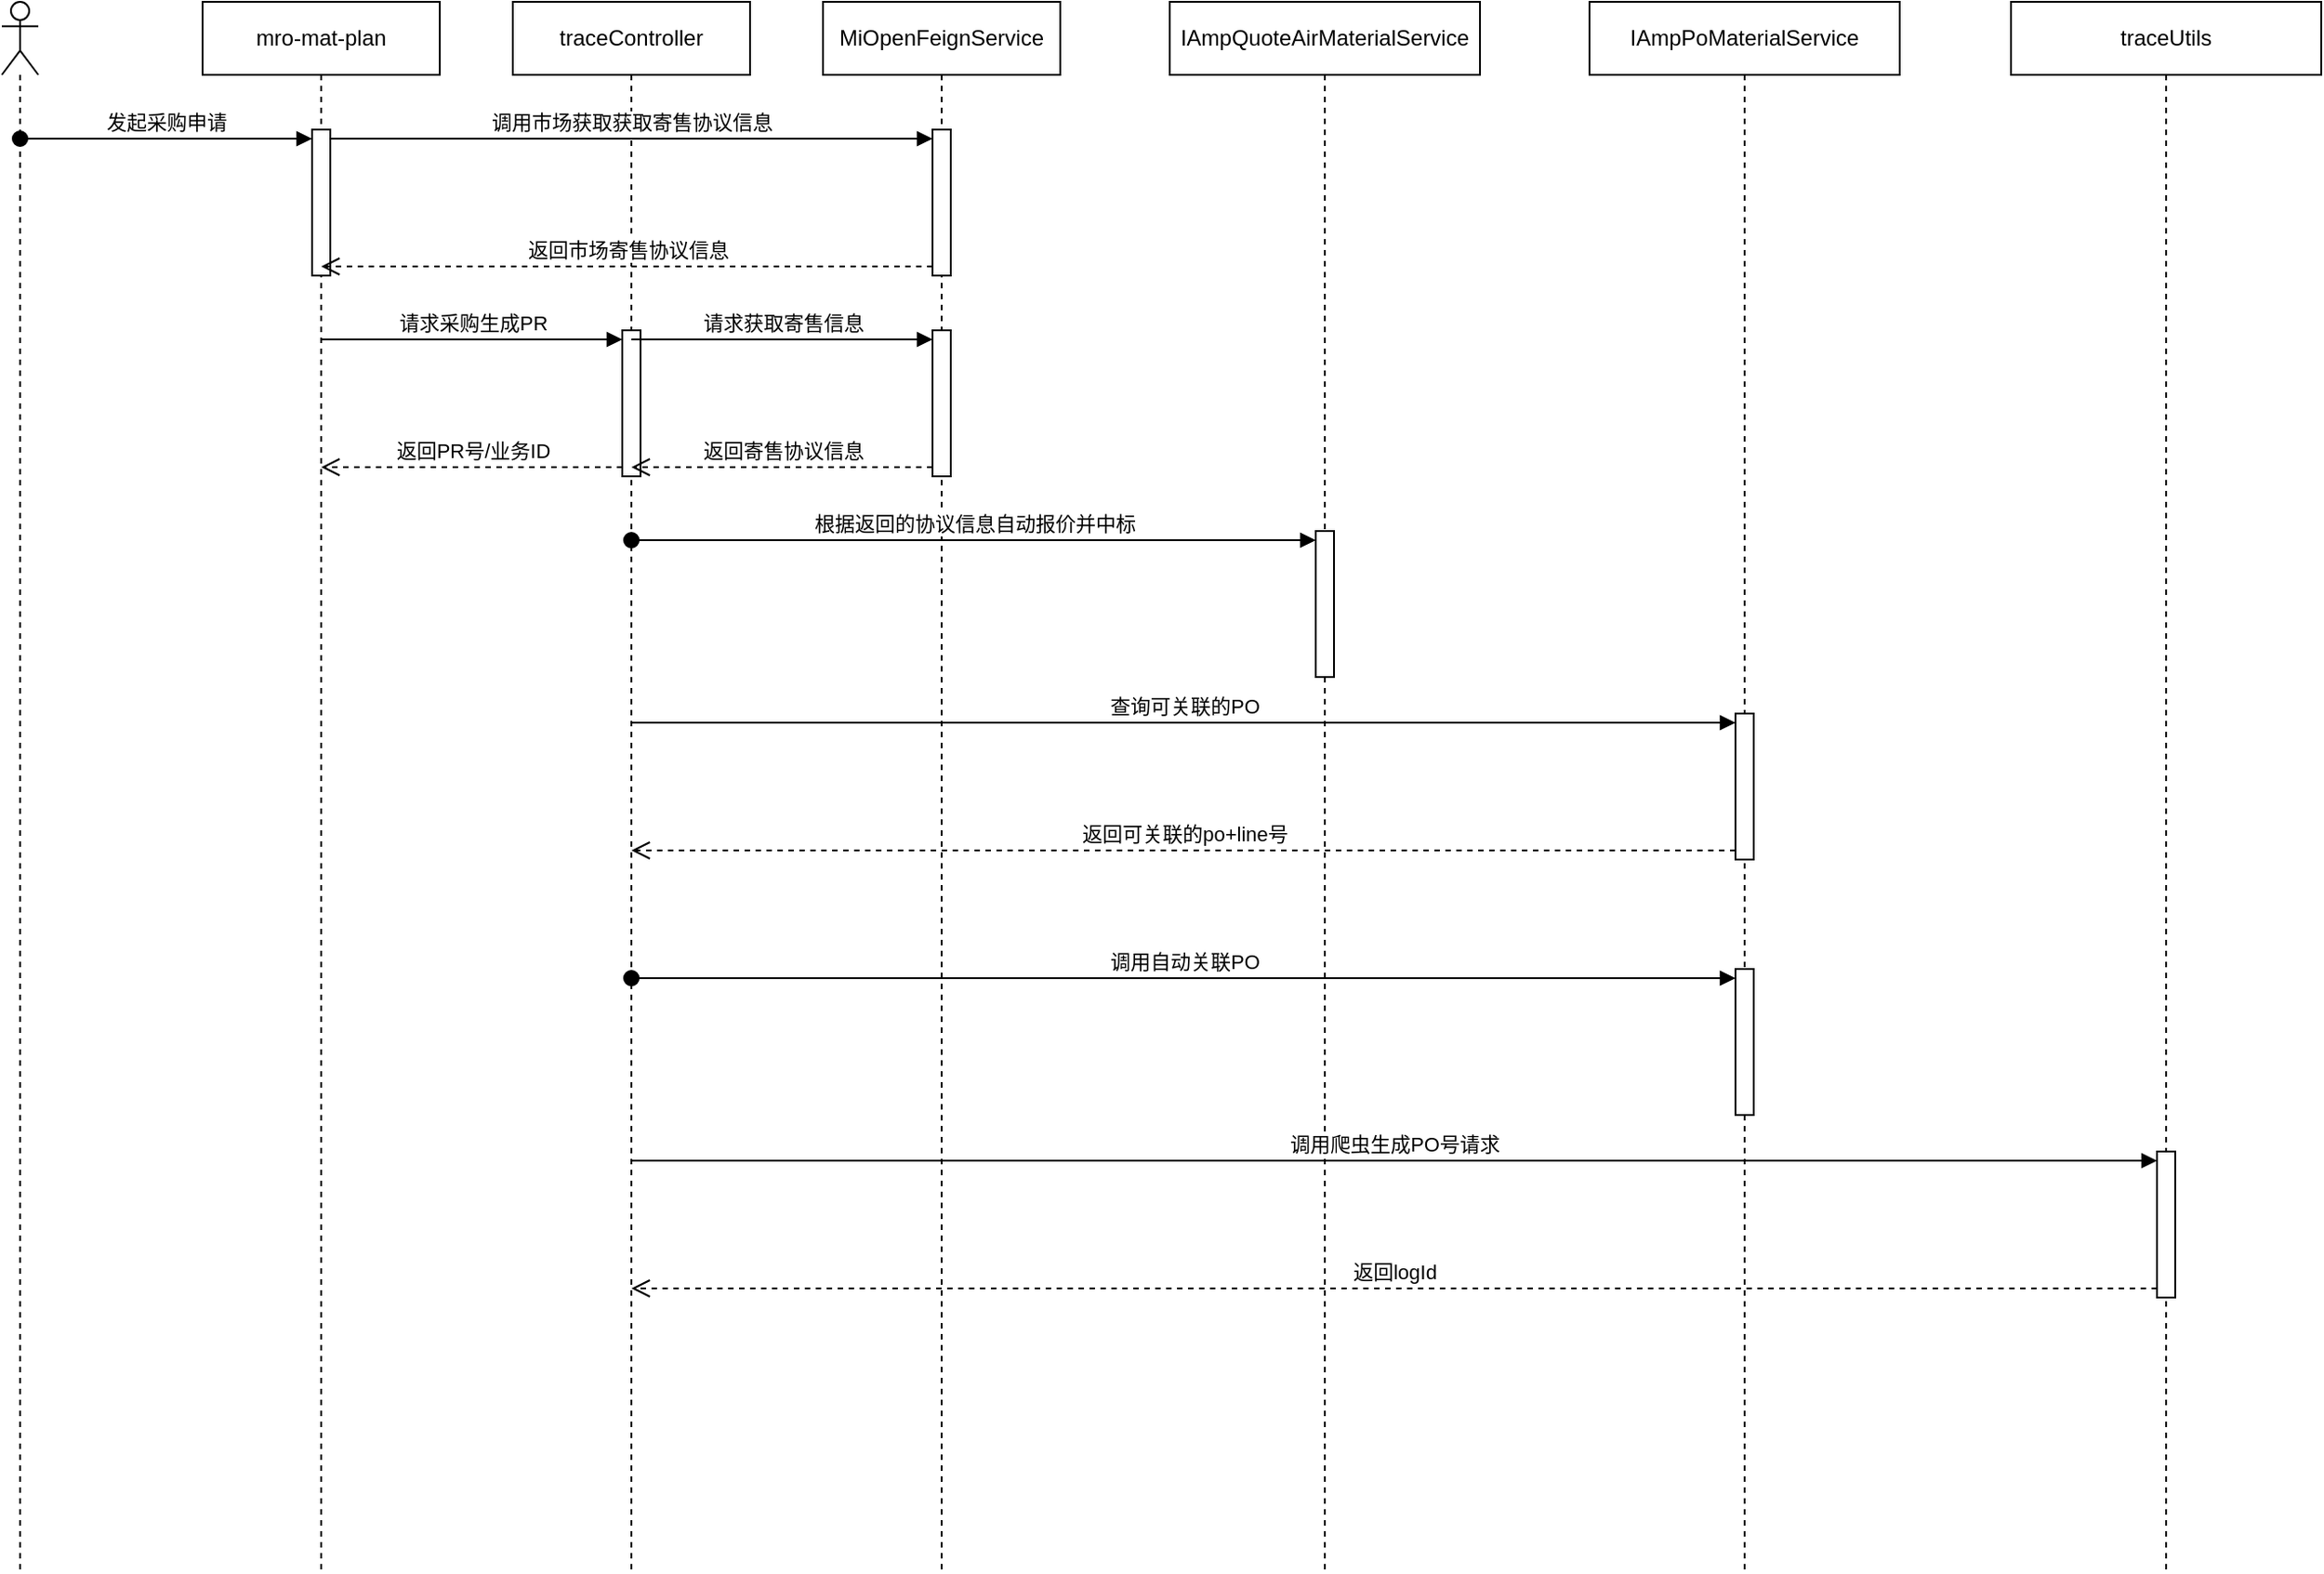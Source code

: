 <mxfile version="24.6.5" type="github">
  <diagram name="第 1 页" id="XZnX0gN0xxwrkZ87rzK0">
    <mxGraphModel dx="1647" dy="865" grid="1" gridSize="10" guides="1" tooltips="1" connect="1" arrows="1" fold="1" page="1" pageScale="1" pageWidth="827" pageHeight="1169" math="0" shadow="0">
      <root>
        <mxCell id="0" />
        <mxCell id="1" parent="0" />
        <mxCell id="zn1JRJ17HzTD-g17DCoP-41" value="" style="shape=umlLifeline;perimeter=lifelinePerimeter;whiteSpace=wrap;html=1;container=1;dropTarget=0;collapsible=0;recursiveResize=0;outlineConnect=0;portConstraint=eastwest;newEdgeStyle={&quot;curved&quot;:0,&quot;rounded&quot;:0};participant=umlActor;" vertex="1" parent="1">
          <mxGeometry x="140" y="140" width="20" height="860" as="geometry" />
        </mxCell>
        <mxCell id="zn1JRJ17HzTD-g17DCoP-42" value="MiOpenFeignService" style="shape=umlLifeline;perimeter=lifelinePerimeter;whiteSpace=wrap;html=1;container=1;dropTarget=0;collapsible=0;recursiveResize=0;outlineConnect=0;portConstraint=eastwest;newEdgeStyle={&quot;curved&quot;:0,&quot;rounded&quot;:0};" vertex="1" parent="1">
          <mxGeometry x="590" y="140" width="130" height="860" as="geometry" />
        </mxCell>
        <mxCell id="zn1JRJ17HzTD-g17DCoP-54" value="" style="html=1;points=[[0,0,0,0,5],[0,1,0,0,-5],[1,0,0,0,5],[1,1,0,0,-5]];perimeter=orthogonalPerimeter;outlineConnect=0;targetShapes=umlLifeline;portConstraint=eastwest;newEdgeStyle={&quot;curved&quot;:0,&quot;rounded&quot;:0};" vertex="1" parent="zn1JRJ17HzTD-g17DCoP-42">
          <mxGeometry x="60" y="70" width="10" height="80" as="geometry" />
        </mxCell>
        <mxCell id="zn1JRJ17HzTD-g17DCoP-60" value="" style="html=1;points=[[0,0,0,0,5],[0,1,0,0,-5],[1,0,0,0,5],[1,1,0,0,-5]];perimeter=orthogonalPerimeter;outlineConnect=0;targetShapes=umlLifeline;portConstraint=eastwest;newEdgeStyle={&quot;curved&quot;:0,&quot;rounded&quot;:0};" vertex="1" parent="zn1JRJ17HzTD-g17DCoP-42">
          <mxGeometry x="60" y="180" width="10" height="80" as="geometry" />
        </mxCell>
        <mxCell id="zn1JRJ17HzTD-g17DCoP-43" value="mro-mat-plan" style="shape=umlLifeline;perimeter=lifelinePerimeter;whiteSpace=wrap;html=1;container=1;dropTarget=0;collapsible=0;recursiveResize=0;outlineConnect=0;portConstraint=eastwest;newEdgeStyle={&quot;curved&quot;:0,&quot;rounded&quot;:0};" vertex="1" parent="1">
          <mxGeometry x="250" y="140" width="130" height="860" as="geometry" />
        </mxCell>
        <mxCell id="zn1JRJ17HzTD-g17DCoP-48" value="" style="html=1;points=[[0,0,0,0,5],[0,1,0,0,-5],[1,0,0,0,5],[1,1,0,0,-5]];perimeter=orthogonalPerimeter;outlineConnect=0;targetShapes=umlLifeline;portConstraint=eastwest;newEdgeStyle={&quot;curved&quot;:0,&quot;rounded&quot;:0};" vertex="1" parent="zn1JRJ17HzTD-g17DCoP-43">
          <mxGeometry x="60" y="70" width="10" height="80" as="geometry" />
        </mxCell>
        <mxCell id="zn1JRJ17HzTD-g17DCoP-44" value="traceController" style="shape=umlLifeline;perimeter=lifelinePerimeter;whiteSpace=wrap;html=1;container=1;dropTarget=0;collapsible=0;recursiveResize=0;outlineConnect=0;portConstraint=eastwest;newEdgeStyle={&quot;curved&quot;:0,&quot;rounded&quot;:0};" vertex="1" parent="1">
          <mxGeometry x="420" y="140" width="130" height="860" as="geometry" />
        </mxCell>
        <mxCell id="zn1JRJ17HzTD-g17DCoP-57" value="" style="html=1;points=[[0,0,0,0,5],[0,1,0,0,-5],[1,0,0,0,5],[1,1,0,0,-5]];perimeter=orthogonalPerimeter;outlineConnect=0;targetShapes=umlLifeline;portConstraint=eastwest;newEdgeStyle={&quot;curved&quot;:0,&quot;rounded&quot;:0};" vertex="1" parent="zn1JRJ17HzTD-g17DCoP-44">
          <mxGeometry x="60" y="180" width="10" height="80" as="geometry" />
        </mxCell>
        <mxCell id="zn1JRJ17HzTD-g17DCoP-49" value="发起采购申请" style="html=1;verticalAlign=bottom;startArrow=oval;endArrow=block;startSize=8;curved=0;rounded=0;entryX=0;entryY=0;entryDx=0;entryDy=5;" edge="1" target="zn1JRJ17HzTD-g17DCoP-48" parent="1" source="zn1JRJ17HzTD-g17DCoP-41">
          <mxGeometry relative="1" as="geometry">
            <mxPoint x="240" y="215" as="sourcePoint" />
          </mxGeometry>
        </mxCell>
        <mxCell id="zn1JRJ17HzTD-g17DCoP-55" value="调用市场获取获取寄售协议信息" style="html=1;verticalAlign=bottom;endArrow=block;curved=0;rounded=0;entryX=0;entryY=0;entryDx=0;entryDy=5;" edge="1" target="zn1JRJ17HzTD-g17DCoP-54" parent="1" source="zn1JRJ17HzTD-g17DCoP-48">
          <mxGeometry relative="1" as="geometry">
            <mxPoint x="580" y="215" as="sourcePoint" />
          </mxGeometry>
        </mxCell>
        <mxCell id="zn1JRJ17HzTD-g17DCoP-56" value="返回市场寄售协议信息" style="html=1;verticalAlign=bottom;endArrow=open;dashed=1;endSize=8;curved=0;rounded=0;exitX=0;exitY=1;exitDx=0;exitDy=-5;" edge="1" source="zn1JRJ17HzTD-g17DCoP-54" parent="1" target="zn1JRJ17HzTD-g17DCoP-43">
          <mxGeometry relative="1" as="geometry">
            <mxPoint x="580" y="285" as="targetPoint" />
          </mxGeometry>
        </mxCell>
        <mxCell id="zn1JRJ17HzTD-g17DCoP-58" value="请求采购生成PR" style="html=1;verticalAlign=bottom;endArrow=block;curved=0;rounded=0;entryX=0;entryY=0;entryDx=0;entryDy=5;" edge="1" target="zn1JRJ17HzTD-g17DCoP-57" parent="1" source="zn1JRJ17HzTD-g17DCoP-43">
          <mxGeometry x="0.003" relative="1" as="geometry">
            <mxPoint x="410" y="325" as="sourcePoint" />
            <mxPoint as="offset" />
          </mxGeometry>
        </mxCell>
        <mxCell id="zn1JRJ17HzTD-g17DCoP-59" value="返回PR号/业务ID" style="html=1;verticalAlign=bottom;endArrow=open;dashed=1;endSize=8;curved=0;rounded=0;exitX=0;exitY=1;exitDx=0;exitDy=-5;" edge="1" source="zn1JRJ17HzTD-g17DCoP-57" parent="1" target="zn1JRJ17HzTD-g17DCoP-43">
          <mxGeometry x="0.003" relative="1" as="geometry">
            <mxPoint x="410" y="395" as="targetPoint" />
            <mxPoint as="offset" />
          </mxGeometry>
        </mxCell>
        <mxCell id="zn1JRJ17HzTD-g17DCoP-61" value="请求获取寄售信息" style="html=1;verticalAlign=bottom;endArrow=block;curved=0;rounded=0;entryX=0;entryY=0;entryDx=0;entryDy=5;" edge="1" target="zn1JRJ17HzTD-g17DCoP-60" parent="1" source="zn1JRJ17HzTD-g17DCoP-44">
          <mxGeometry relative="1" as="geometry">
            <mxPoint x="580" y="325" as="sourcePoint" />
          </mxGeometry>
        </mxCell>
        <mxCell id="zn1JRJ17HzTD-g17DCoP-62" value="返回寄售协议信息" style="html=1;verticalAlign=bottom;endArrow=open;dashed=1;endSize=8;curved=0;rounded=0;exitX=0;exitY=1;exitDx=0;exitDy=-5;" edge="1" source="zn1JRJ17HzTD-g17DCoP-60" parent="1" target="zn1JRJ17HzTD-g17DCoP-44">
          <mxGeometry relative="1" as="geometry">
            <mxPoint x="580" y="395" as="targetPoint" />
          </mxGeometry>
        </mxCell>
        <mxCell id="zn1JRJ17HzTD-g17DCoP-63" value="IAmpQuoteAirMaterialService" style="shape=umlLifeline;perimeter=lifelinePerimeter;whiteSpace=wrap;html=1;container=1;dropTarget=0;collapsible=0;recursiveResize=0;outlineConnect=0;portConstraint=eastwest;newEdgeStyle={&quot;curved&quot;:0,&quot;rounded&quot;:0};" vertex="1" parent="1">
          <mxGeometry x="780" y="140" width="170" height="860" as="geometry" />
        </mxCell>
        <mxCell id="zn1JRJ17HzTD-g17DCoP-64" value="" style="html=1;points=[[0,0,0,0,5],[0,1,0,0,-5],[1,0,0,0,5],[1,1,0,0,-5]];perimeter=orthogonalPerimeter;outlineConnect=0;targetShapes=umlLifeline;portConstraint=eastwest;newEdgeStyle={&quot;curved&quot;:0,&quot;rounded&quot;:0};" vertex="1" parent="zn1JRJ17HzTD-g17DCoP-63">
          <mxGeometry x="80" y="290" width="10" height="80" as="geometry" />
        </mxCell>
        <mxCell id="zn1JRJ17HzTD-g17DCoP-65" value="根据返回的协议信息自动报价并中标" style="html=1;verticalAlign=bottom;startArrow=oval;endArrow=block;startSize=8;curved=0;rounded=0;entryX=0;entryY=0;entryDx=0;entryDy=5;" edge="1" target="zn1JRJ17HzTD-g17DCoP-64" parent="1" source="zn1JRJ17HzTD-g17DCoP-44">
          <mxGeometry relative="1" as="geometry">
            <mxPoint x="790" y="435" as="sourcePoint" />
            <mxPoint as="offset" />
          </mxGeometry>
        </mxCell>
        <mxCell id="zn1JRJ17HzTD-g17DCoP-67" value="IAmpPoMaterialService" style="shape=umlLifeline;perimeter=lifelinePerimeter;whiteSpace=wrap;html=1;container=1;dropTarget=0;collapsible=0;recursiveResize=0;outlineConnect=0;portConstraint=eastwest;newEdgeStyle={&quot;curved&quot;:0,&quot;rounded&quot;:0};" vertex="1" parent="1">
          <mxGeometry x="1010" y="140" width="170" height="860" as="geometry" />
        </mxCell>
        <mxCell id="zn1JRJ17HzTD-g17DCoP-87" value="" style="html=1;points=[[0,0,0,0,5],[0,1,0,0,-5],[1,0,0,0,5],[1,1,0,0,-5]];perimeter=orthogonalPerimeter;outlineConnect=0;targetShapes=umlLifeline;portConstraint=eastwest;newEdgeStyle={&quot;curved&quot;:0,&quot;rounded&quot;:0};" vertex="1" parent="zn1JRJ17HzTD-g17DCoP-67">
          <mxGeometry x="80" y="390" width="10" height="80" as="geometry" />
        </mxCell>
        <mxCell id="zn1JRJ17HzTD-g17DCoP-92" value="" style="html=1;points=[[0,0,0,0,5],[0,1,0,0,-5],[1,0,0,0,5],[1,1,0,0,-5]];perimeter=orthogonalPerimeter;outlineConnect=0;targetShapes=umlLifeline;portConstraint=eastwest;newEdgeStyle={&quot;curved&quot;:0,&quot;rounded&quot;:0};" vertex="1" parent="zn1JRJ17HzTD-g17DCoP-67">
          <mxGeometry x="80" y="530" width="10" height="80" as="geometry" />
        </mxCell>
        <mxCell id="zn1JRJ17HzTD-g17DCoP-72" value="traceUtils" style="shape=umlLifeline;perimeter=lifelinePerimeter;whiteSpace=wrap;html=1;container=1;dropTarget=0;collapsible=0;recursiveResize=0;outlineConnect=0;portConstraint=eastwest;newEdgeStyle={&quot;curved&quot;:0,&quot;rounded&quot;:0};" vertex="1" parent="1">
          <mxGeometry x="1241" y="140" width="170" height="860" as="geometry" />
        </mxCell>
        <mxCell id="zn1JRJ17HzTD-g17DCoP-95" value="" style="html=1;points=[[0,0,0,0,5],[0,1,0,0,-5],[1,0,0,0,5],[1,1,0,0,-5]];perimeter=orthogonalPerimeter;outlineConnect=0;targetShapes=umlLifeline;portConstraint=eastwest;newEdgeStyle={&quot;curved&quot;:0,&quot;rounded&quot;:0};" vertex="1" parent="zn1JRJ17HzTD-g17DCoP-72">
          <mxGeometry x="80" y="630" width="10" height="80" as="geometry" />
        </mxCell>
        <mxCell id="zn1JRJ17HzTD-g17DCoP-88" value="查询可关联的PO" style="html=1;verticalAlign=bottom;endArrow=block;curved=0;rounded=0;entryX=0;entryY=0;entryDx=0;entryDy=5;" edge="1" target="zn1JRJ17HzTD-g17DCoP-87" parent="1" source="zn1JRJ17HzTD-g17DCoP-44">
          <mxGeometry relative="1" as="geometry">
            <mxPoint x="1020" y="535" as="sourcePoint" />
          </mxGeometry>
        </mxCell>
        <mxCell id="zn1JRJ17HzTD-g17DCoP-89" value="返回可关联的po+line号" style="html=1;verticalAlign=bottom;endArrow=open;dashed=1;endSize=8;curved=0;rounded=0;exitX=0;exitY=1;exitDx=0;exitDy=-5;" edge="1" source="zn1JRJ17HzTD-g17DCoP-87" parent="1" target="zn1JRJ17HzTD-g17DCoP-44">
          <mxGeometry relative="1" as="geometry">
            <mxPoint x="1020" y="605" as="targetPoint" />
          </mxGeometry>
        </mxCell>
        <mxCell id="zn1JRJ17HzTD-g17DCoP-93" value="调用自动关联PO" style="html=1;verticalAlign=bottom;startArrow=oval;endArrow=block;startSize=8;curved=0;rounded=0;entryX=0;entryY=0;entryDx=0;entryDy=5;" edge="1" target="zn1JRJ17HzTD-g17DCoP-92" parent="1" source="zn1JRJ17HzTD-g17DCoP-44">
          <mxGeometry relative="1" as="geometry">
            <mxPoint x="1020" y="695" as="sourcePoint" />
          </mxGeometry>
        </mxCell>
        <mxCell id="zn1JRJ17HzTD-g17DCoP-96" value="调用爬虫生成PO号请求" style="html=1;verticalAlign=bottom;endArrow=block;curved=0;rounded=0;entryX=0;entryY=0;entryDx=0;entryDy=5;" edge="1" target="zn1JRJ17HzTD-g17DCoP-95" parent="1" source="zn1JRJ17HzTD-g17DCoP-44">
          <mxGeometry relative="1" as="geometry">
            <mxPoint x="1251" y="775" as="sourcePoint" />
          </mxGeometry>
        </mxCell>
        <mxCell id="zn1JRJ17HzTD-g17DCoP-97" value="返回logId" style="html=1;verticalAlign=bottom;endArrow=open;dashed=1;endSize=8;curved=0;rounded=0;exitX=0;exitY=1;exitDx=0;exitDy=-5;" edge="1" source="zn1JRJ17HzTD-g17DCoP-95" parent="1" target="zn1JRJ17HzTD-g17DCoP-44">
          <mxGeometry relative="1" as="geometry">
            <mxPoint x="1251" y="845" as="targetPoint" />
          </mxGeometry>
        </mxCell>
      </root>
    </mxGraphModel>
  </diagram>
</mxfile>

